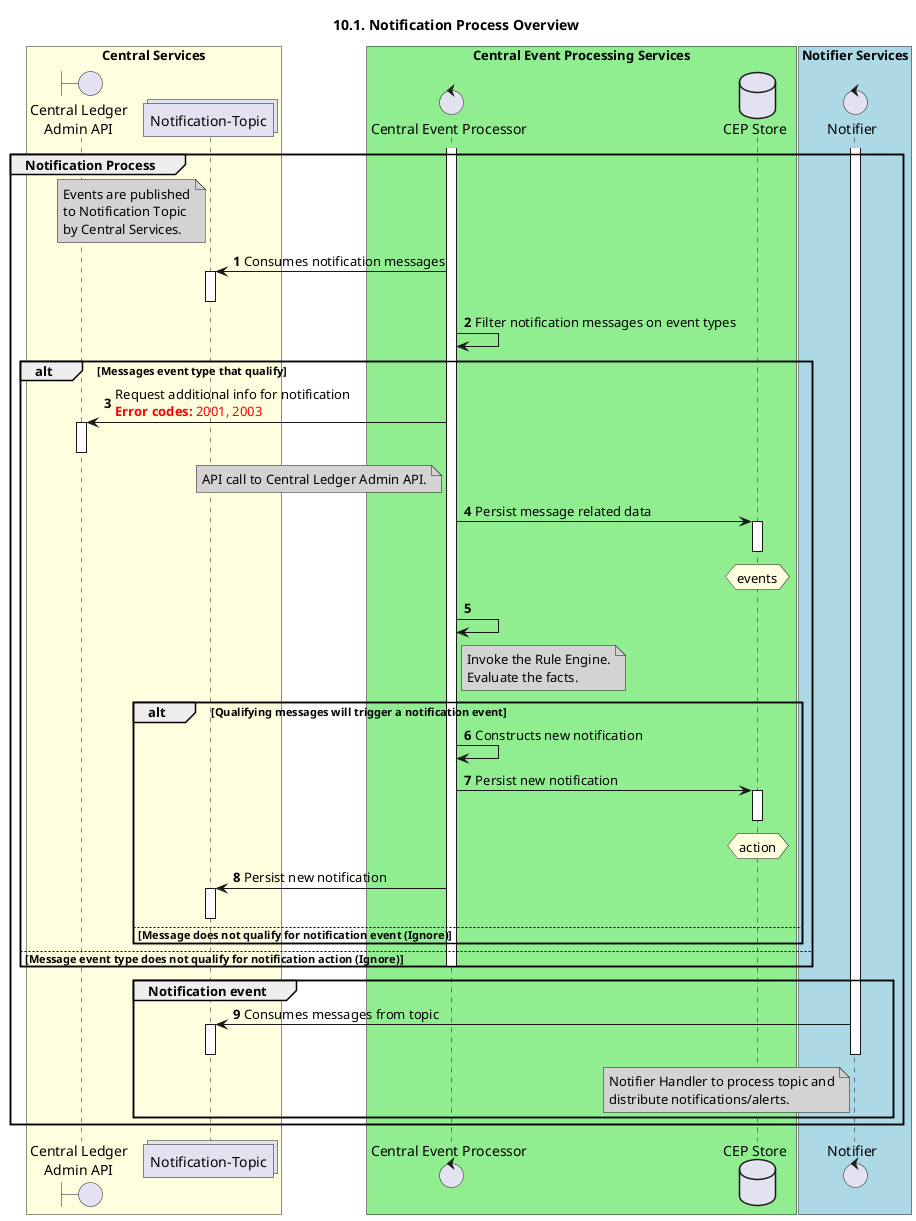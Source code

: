 @startuml
' declate title
title 10.1. Notification Process Overview
autonumber

' declare actors
boundary "Central Ledger\nAdmin API" as CLAPI
control "Central Event Processor" as CEP
control "Notifier" as NOTIFIER
collections "Notification-Topic" as topicNotify
database "CEP Store" as DB

box "Central Services" #LightYellow
participant CLAPI
participant topicNotify
end box
box "Central Event Processing Services" #LightGreen
participant CEP
participant DB
end box
box "Notifier Services" #LightBlue
participant NOTIFIER
end box

' start flow
group Notification Process
    activate CEP
    activate NOTIFIER
    note left of topicNotify #LightGrey
        Events are published
        to Notification Topic
        by Central Services.
    end note
    topicNotify <- CEP: Consumes notification messages
    activate topicNotify
    deactivate topicNotify
    CEP -> CEP: Filter notification messages on event types
    alt Messages event type that qualify
        CEP -> CLAPI: Request additional info for notification\n<color #FF0000><b>Error codes:</b> 2001, 2003 </color>
        activate CLAPI
        note left of CEP #LightGrey
            API call to Central Ledger Admin API.
        end note
        deactivate CLAPI
        CEP -> DB: Persist message related data
        hnote over DB #LightYellow
            events
        end hnote
        activate DB
        deactivate DB
        CEP -> CEP
        note right of CEP #LightGrey
            Invoke the Rule Engine.
            Evaluate the facts.
        end note

        alt Qualifying messages will trigger a notification event
            CEP -> CEP: Constructs new notification
            CEP -> DB: Persist new notification
            hnote over DB #LightYellow
                action
            end hnote
            activate DB
            deactivate DB
            topicNotify <- CEP: Persist new notification
            activate topicNotify
            deactivate topicNotify
        else Message does not qualify for notification event (Ignore)
        end
    else Message event type does not qualify for notification action (Ignore)
    deactivate CEP
    end

    group Notification event
    topicNotify <- NOTIFIER: Consumes messages from topic
    activate topicNotify
    deactivate NOTIFIER
    deactivate topicNotify
    note left of NOTIFIER #LightGrey
        Notifier Handler to process topic and
        distribute notifications/alerts.
    end note
    end
end
@enduml
